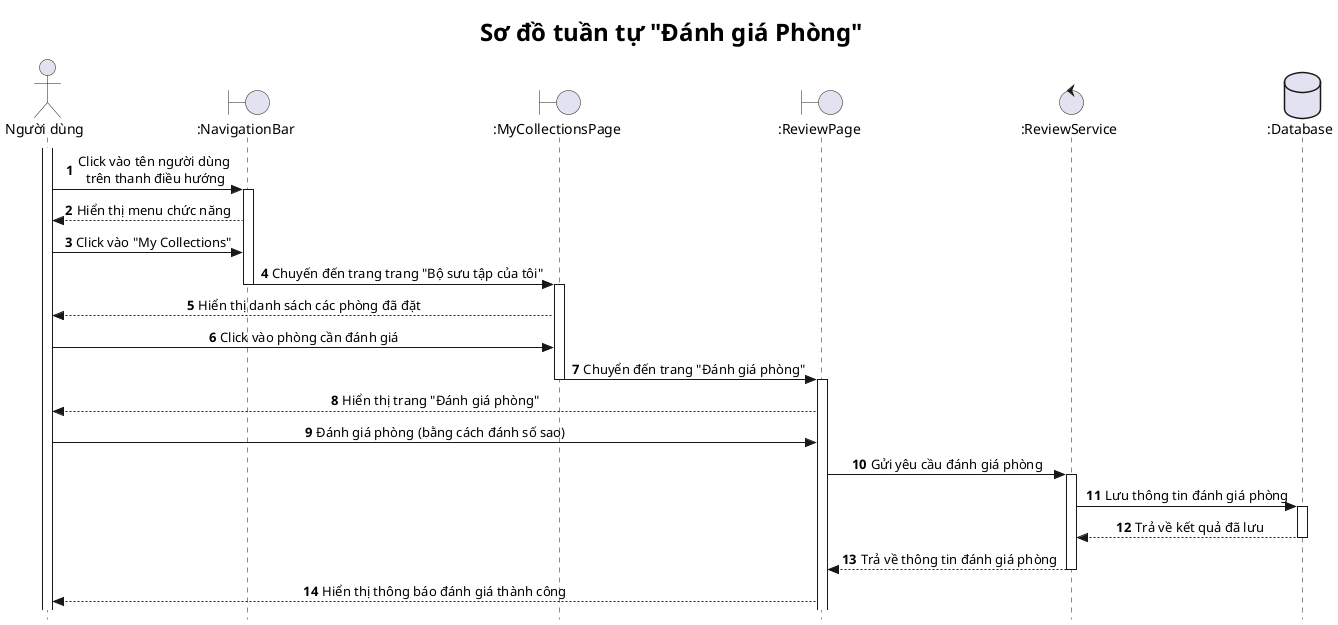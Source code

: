 @startuml

title <size: 24> Sơ đồ tuần tự "Đánh giá Phòng" </size>

skinparam style strictuml
skinparam SequenceMessageAlignment center

autonumber

actor "Người dùng" as U
boundary ":NavigationBar" as NB  
boundary ":MyCollectionsPage" as MCP
boundary ":ReviewPage" as RP
control ":ReviewService" as RS
database ":Database" as DB  

activate U
U -> NB: Click vào tên người dùng\n trên thanh điều hướng
activate NB
NB --> U: Hiển thị menu chức năng
U -> NB: Click vào "My Collections"
NB -> MCP: Chuyến đến trang trang "Bộ sưu tập của tôi"
deactivate NB
activate MCP
MCP --> U: Hiển thị danh sách các phòng đã đặt
U -> MCP: Click vào phòng cần đánh giá
MCP -> RP: Chuyển đến trang "Đánh giá phòng"
deactivate MCP
activate RP
RP --> U: Hiển thị trang "Đánh giá phòng"
U -> RP: Đánh giá phòng (bằng cách đánh số sao)
RP -> RS: Gửi yêu cầu đánh giá phòng
activate RS
RS -> DB: Lưu thông tin đánh giá phòng
activate DB
DB --> RS: Trả về kết quả đã lưu
deactivate DB
RS --> RP: Trả về thông tin đánh giá phòng
deactivate RS
RP --> U: Hiển thị thông báo đánh giá thành công

@enduml